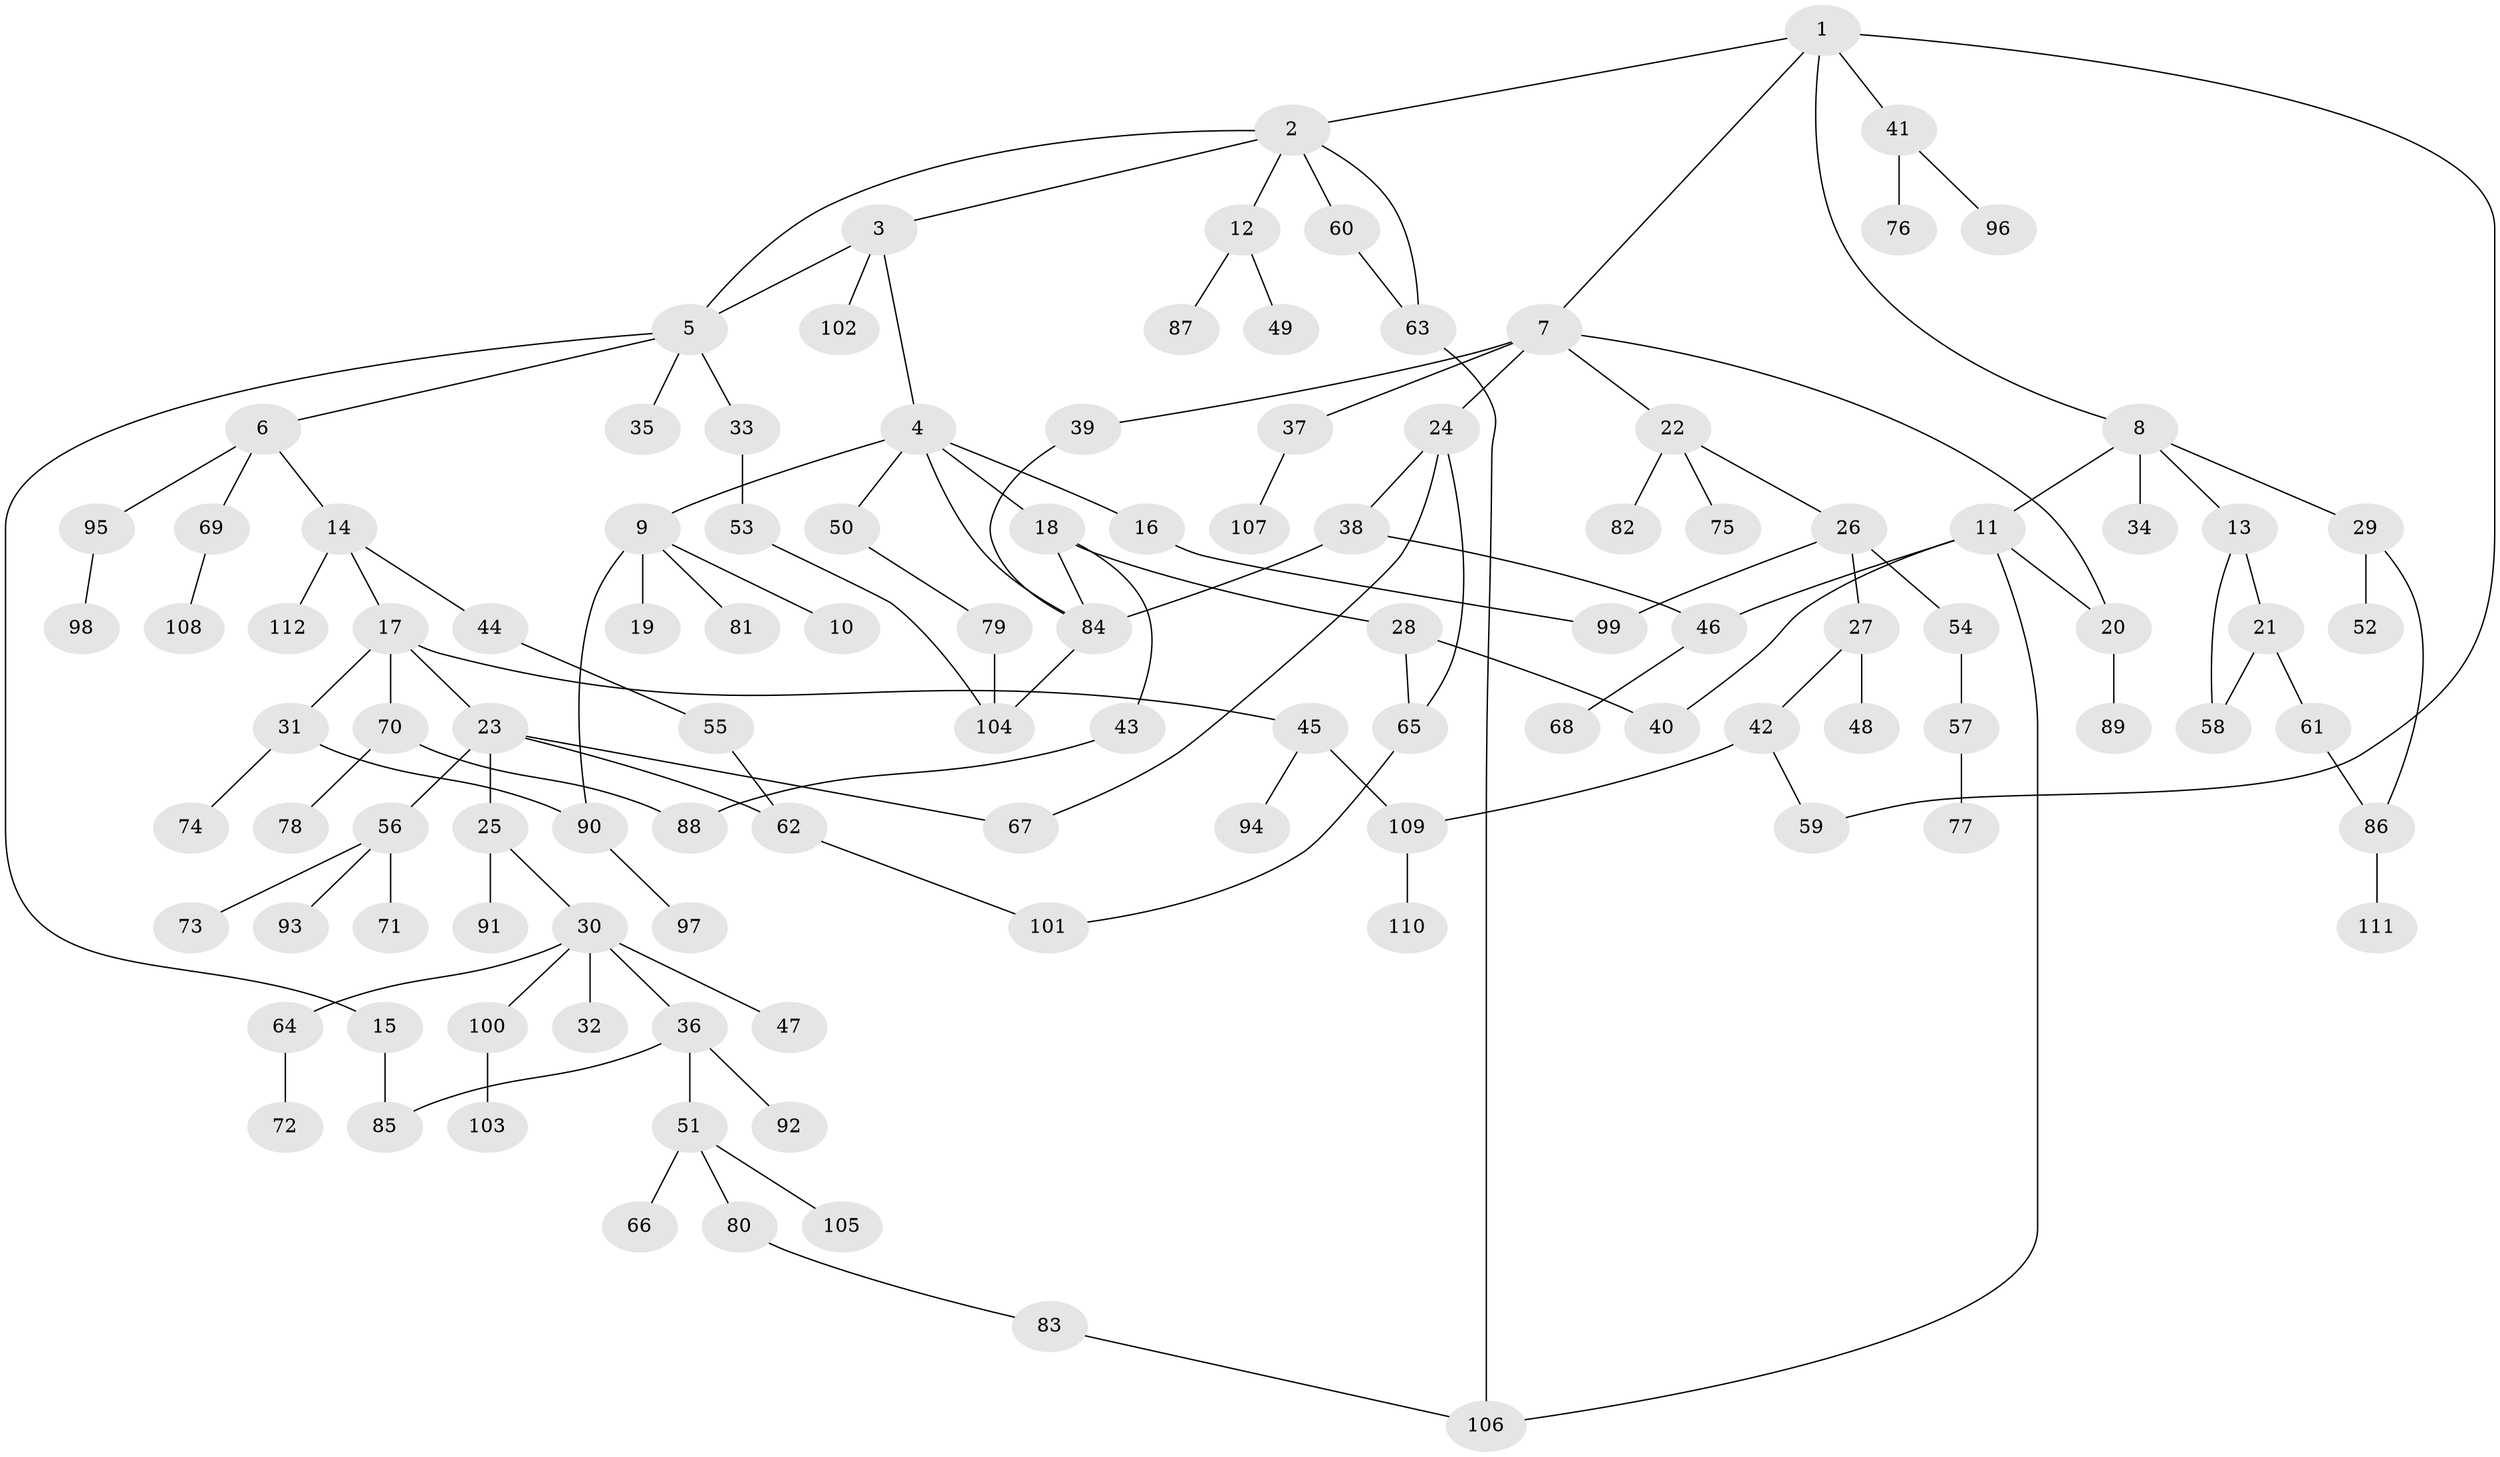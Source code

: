// coarse degree distribution, {8: 0.041666666666666664, 4: 0.05555555555555555, 7: 0.013888888888888888, 6: 0.05555555555555555, 1: 0.3333333333333333, 5: 0.027777777777777776, 2: 0.3194444444444444, 3: 0.1527777777777778}
// Generated by graph-tools (version 1.1) at 2025/41/03/06/25 10:41:30]
// undirected, 112 vertices, 135 edges
graph export_dot {
graph [start="1"]
  node [color=gray90,style=filled];
  1;
  2;
  3;
  4;
  5;
  6;
  7;
  8;
  9;
  10;
  11;
  12;
  13;
  14;
  15;
  16;
  17;
  18;
  19;
  20;
  21;
  22;
  23;
  24;
  25;
  26;
  27;
  28;
  29;
  30;
  31;
  32;
  33;
  34;
  35;
  36;
  37;
  38;
  39;
  40;
  41;
  42;
  43;
  44;
  45;
  46;
  47;
  48;
  49;
  50;
  51;
  52;
  53;
  54;
  55;
  56;
  57;
  58;
  59;
  60;
  61;
  62;
  63;
  64;
  65;
  66;
  67;
  68;
  69;
  70;
  71;
  72;
  73;
  74;
  75;
  76;
  77;
  78;
  79;
  80;
  81;
  82;
  83;
  84;
  85;
  86;
  87;
  88;
  89;
  90;
  91;
  92;
  93;
  94;
  95;
  96;
  97;
  98;
  99;
  100;
  101;
  102;
  103;
  104;
  105;
  106;
  107;
  108;
  109;
  110;
  111;
  112;
  1 -- 2;
  1 -- 7;
  1 -- 8;
  1 -- 41;
  1 -- 59;
  2 -- 3;
  2 -- 5;
  2 -- 12;
  2 -- 60;
  2 -- 63;
  3 -- 4;
  3 -- 102;
  3 -- 5;
  4 -- 9;
  4 -- 16;
  4 -- 18;
  4 -- 50;
  4 -- 84;
  5 -- 6;
  5 -- 15;
  5 -- 33;
  5 -- 35;
  6 -- 14;
  6 -- 69;
  6 -- 95;
  7 -- 20;
  7 -- 22;
  7 -- 24;
  7 -- 37;
  7 -- 39;
  8 -- 11;
  8 -- 13;
  8 -- 29;
  8 -- 34;
  9 -- 10;
  9 -- 19;
  9 -- 81;
  9 -- 90;
  11 -- 46;
  11 -- 106;
  11 -- 20;
  11 -- 40;
  12 -- 49;
  12 -- 87;
  13 -- 21;
  13 -- 58;
  14 -- 17;
  14 -- 44;
  14 -- 112;
  15 -- 85;
  16 -- 99;
  17 -- 23;
  17 -- 31;
  17 -- 45;
  17 -- 70;
  18 -- 28;
  18 -- 43;
  18 -- 84;
  20 -- 89;
  21 -- 58;
  21 -- 61;
  22 -- 26;
  22 -- 75;
  22 -- 82;
  23 -- 25;
  23 -- 56;
  23 -- 62;
  23 -- 67;
  24 -- 38;
  24 -- 65;
  24 -- 67;
  25 -- 30;
  25 -- 91;
  26 -- 27;
  26 -- 54;
  26 -- 99;
  27 -- 42;
  27 -- 48;
  28 -- 40;
  28 -- 65;
  29 -- 52;
  29 -- 86;
  30 -- 32;
  30 -- 36;
  30 -- 47;
  30 -- 64;
  30 -- 100;
  31 -- 74;
  31 -- 90;
  33 -- 53;
  36 -- 51;
  36 -- 92;
  36 -- 85;
  37 -- 107;
  38 -- 46;
  38 -- 84;
  39 -- 84;
  41 -- 76;
  41 -- 96;
  42 -- 59;
  42 -- 109;
  43 -- 88;
  44 -- 55;
  45 -- 94;
  45 -- 109;
  46 -- 68;
  50 -- 79;
  51 -- 66;
  51 -- 80;
  51 -- 105;
  53 -- 104;
  54 -- 57;
  55 -- 62;
  56 -- 71;
  56 -- 73;
  56 -- 93;
  57 -- 77;
  60 -- 63;
  61 -- 86;
  62 -- 101;
  63 -- 106;
  64 -- 72;
  65 -- 101;
  69 -- 108;
  70 -- 78;
  70 -- 88;
  79 -- 104;
  80 -- 83;
  83 -- 106;
  84 -- 104;
  86 -- 111;
  90 -- 97;
  95 -- 98;
  100 -- 103;
  109 -- 110;
}
